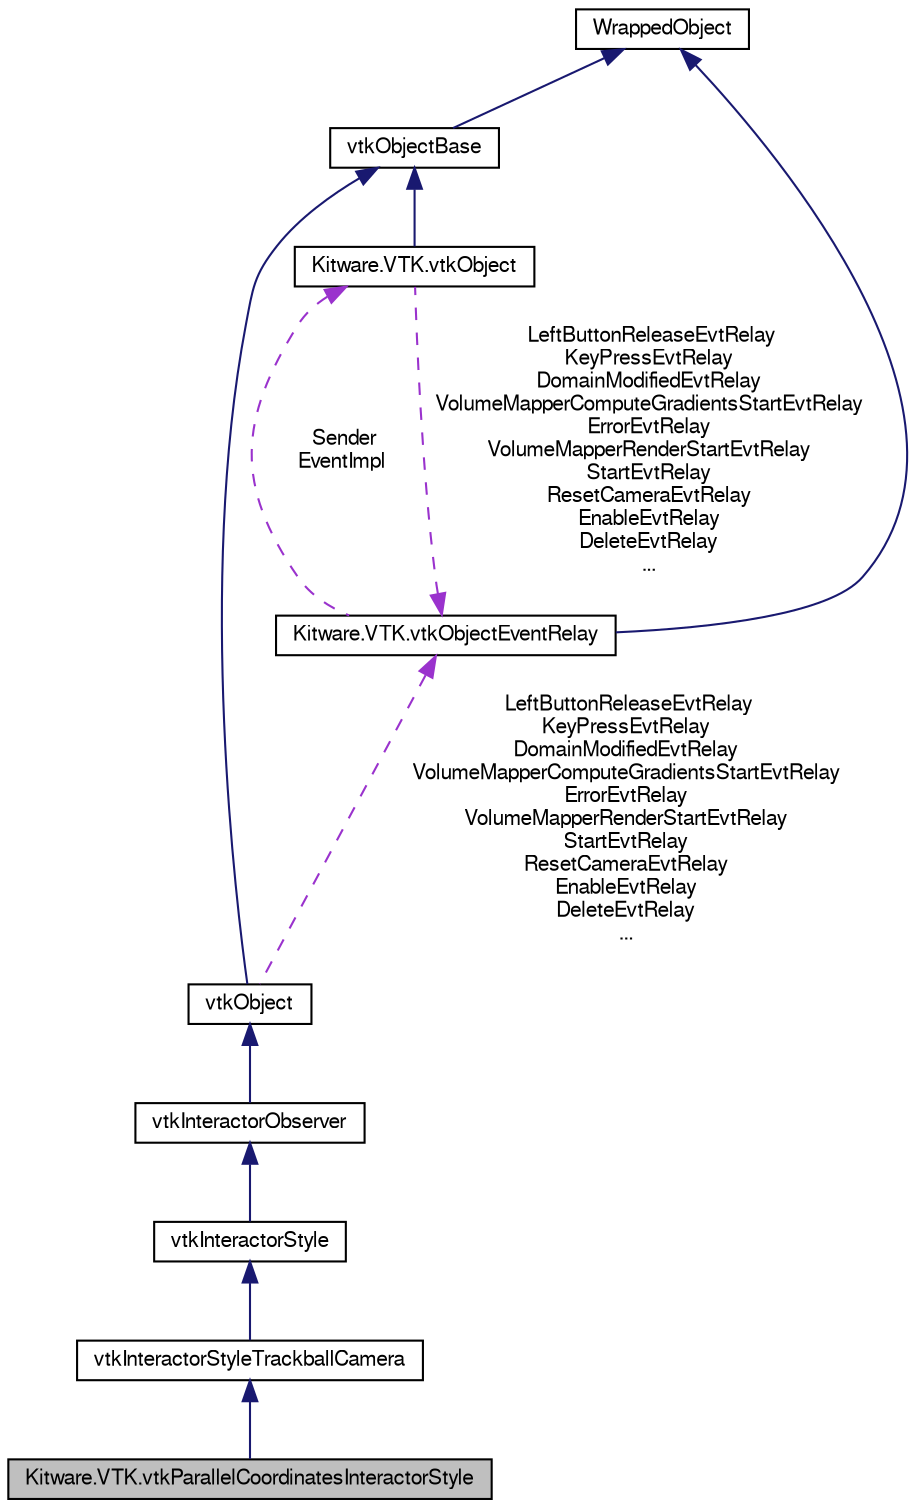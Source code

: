 digraph G
{
  bgcolor="transparent";
  edge [fontname="FreeSans",fontsize="10",labelfontname="FreeSans",labelfontsize="10"];
  node [fontname="FreeSans",fontsize="10",shape=record];
  Node1 [label="Kitware.VTK.vtkParallelCoordinatesInteractorStyle",height=0.2,width=0.4,color="black", fillcolor="grey75", style="filled" fontcolor="black"];
  Node2 -> Node1 [dir="back",color="midnightblue",fontsize="10",style="solid",fontname="FreeSans"];
  Node2 [label="vtkInteractorStyleTrackballCamera",height=0.2,width=0.4,color="black",URL="$class_kitware_1_1_v_t_k_1_1vtk_interactor_style_trackball_camera.html",tooltip="vtkInteractorStyleTrackballCamera - interactive manipulation of the camera"];
  Node3 -> Node2 [dir="back",color="midnightblue",fontsize="10",style="solid",fontname="FreeSans"];
  Node3 [label="vtkInteractorStyle",height=0.2,width=0.4,color="black",URL="$class_kitware_1_1_v_t_k_1_1vtk_interactor_style.html",tooltip="vtkInteractorStyle - provide event-driven interface to the rendering window (defines trackball mode)..."];
  Node4 -> Node3 [dir="back",color="midnightblue",fontsize="10",style="solid",fontname="FreeSans"];
  Node4 [label="vtkInteractorObserver",height=0.2,width=0.4,color="black",URL="$class_kitware_1_1_v_t_k_1_1vtk_interactor_observer.html",tooltip="vtkInteractorObserver - an abstract superclass for classes observing events invoked by vtkRenderWindo..."];
  Node5 -> Node4 [dir="back",color="midnightblue",fontsize="10",style="solid",fontname="FreeSans"];
  Node5 [label="vtkObject",height=0.2,width=0.4,color="black",URL="$class_kitware_1_1_v_t_k_1_1vtk_object.html",tooltip="vtkObject - abstract base class for most VTK objects"];
  Node6 -> Node5 [dir="back",color="midnightblue",fontsize="10",style="solid",fontname="FreeSans"];
  Node6 [label="vtkObjectBase",height=0.2,width=0.4,color="black",URL="$class_kitware_1_1_v_t_k_1_1vtk_object_base.html",tooltip="vtkObjectBase - abstract base class for most VTK objects"];
  Node7 -> Node6 [dir="back",color="midnightblue",fontsize="10",style="solid",fontname="FreeSans"];
  Node7 [label="WrappedObject",height=0.2,width=0.4,color="black",URL="$class_kitware_1_1_v_t_k_1_1_wrapped_object.html",tooltip="Base class for all the mummy wrapped classes in Kitware.VTK."];
  Node8 -> Node5 [dir="back",color="darkorchid3",fontsize="10",style="dashed",label=" LeftButtonReleaseEvtRelay\nKeyPressEvtRelay\nDomainModifiedEvtRelay\nVolumeMapperComputeGradientsStartEvtRelay\nErrorEvtRelay\nVolumeMapperRenderStartEvtRelay\nStartEvtRelay\nResetCameraEvtRelay\nEnableEvtRelay\nDeleteEvtRelay\n..." ,fontname="FreeSans"];
  Node8 [label="Kitware.VTK.vtkObjectEventRelay",height=0.2,width=0.4,color="black",URL="$class_kitware_1_1_v_t_k_1_1vtk_object_event_relay.html",tooltip="Implement a relay handler for VTK events. This is a class that receives events directly from the VTK ..."];
  Node7 -> Node8 [dir="back",color="midnightblue",fontsize="10",style="solid",fontname="FreeSans"];
  Node9 -> Node8 [dir="back",color="darkorchid3",fontsize="10",style="dashed",label=" Sender\nEventImpl" ,fontname="FreeSans"];
  Node9 [label="Kitware.VTK.vtkObject",height=0.2,width=0.4,color="black",URL="$class_kitware_1_1_v_t_k_1_1vtk_object.html",tooltip="vtkObject - abstract base class for most VTK objects"];
  Node6 -> Node9 [dir="back",color="midnightblue",fontsize="10",style="solid",fontname="FreeSans"];
  Node8 -> Node9 [dir="back",color="darkorchid3",fontsize="10",style="dashed",label=" LeftButtonReleaseEvtRelay\nKeyPressEvtRelay\nDomainModifiedEvtRelay\nVolumeMapperComputeGradientsStartEvtRelay\nErrorEvtRelay\nVolumeMapperRenderStartEvtRelay\nStartEvtRelay\nResetCameraEvtRelay\nEnableEvtRelay\nDeleteEvtRelay\n..." ,fontname="FreeSans"];
}

